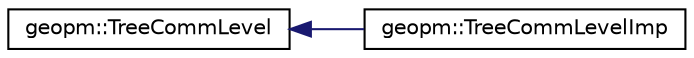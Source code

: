 digraph "Graphical Class Hierarchy"
{
 // LATEX_PDF_SIZE
  edge [fontname="Helvetica",fontsize="10",labelfontname="Helvetica",labelfontsize="10"];
  node [fontname="Helvetica",fontsize="10",shape=record];
  rankdir="LR";
  Node0 [label="geopm::TreeCommLevel",height=0.2,width=0.4,color="black", fillcolor="white", style="filled",URL="$classgeopm_1_1_tree_comm_level.html",tooltip=" "];
  Node0 -> Node1 [dir="back",color="midnightblue",fontsize="10",style="solid",fontname="Helvetica"];
  Node1 [label="geopm::TreeCommLevelImp",height=0.2,width=0.4,color="black", fillcolor="white", style="filled",URL="$classgeopm_1_1_tree_comm_level_imp.html",tooltip=" "];
}
